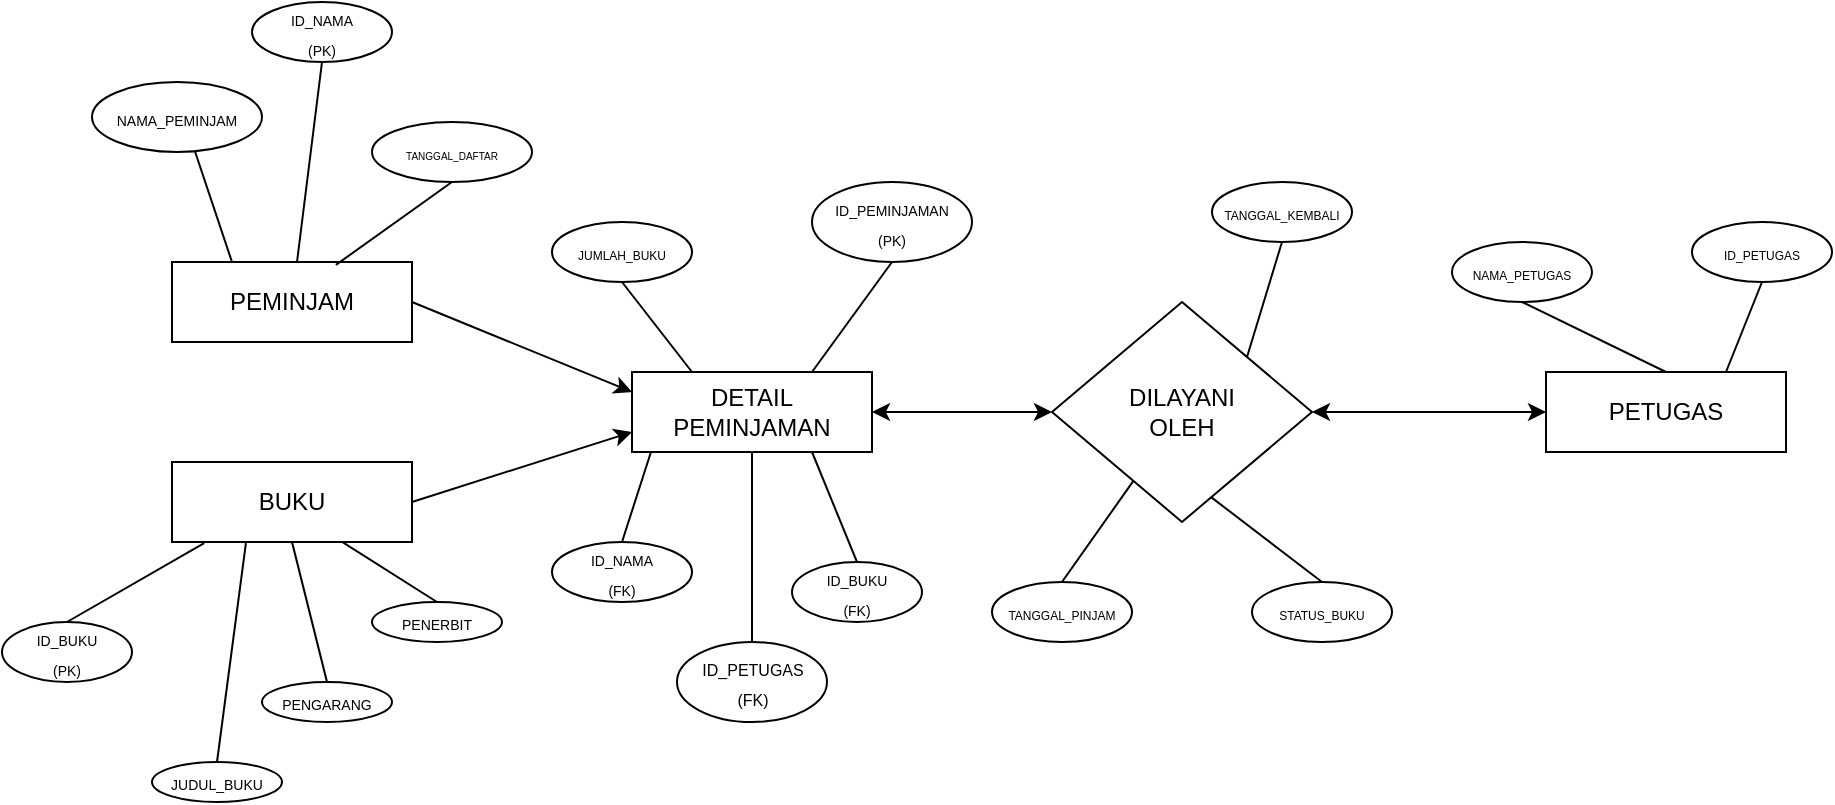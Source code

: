<mxfile version="27.0.3">
  <diagram name="Halaman-1" id="2apHOt6Ht9bQIbDa9D6R">
    <mxGraphModel dx="1853" dy="601" grid="1" gridSize="10" guides="1" tooltips="1" connect="1" arrows="1" fold="1" page="1" pageScale="1" pageWidth="827" pageHeight="1169" math="0" shadow="0">
      <root>
        <mxCell id="0" />
        <mxCell id="1" parent="0" />
        <mxCell id="4xUSY2GAOdol_JTtOx8K-1" value="PEMINJAM" style="rounded=0;whiteSpace=wrap;html=1;" parent="1" vertex="1">
          <mxGeometry x="20" y="550" width="120" height="40" as="geometry" />
        </mxCell>
        <mxCell id="4xUSY2GAOdol_JTtOx8K-2" value="BUKU" style="rounded=0;whiteSpace=wrap;html=1;" parent="1" vertex="1">
          <mxGeometry x="20" y="650" width="120" height="40" as="geometry" />
        </mxCell>
        <mxCell id="4xUSY2GAOdol_JTtOx8K-4" value="PETUGAS" style="rounded=0;whiteSpace=wrap;html=1;" parent="1" vertex="1">
          <mxGeometry x="707" y="605" width="120" height="40" as="geometry" />
        </mxCell>
        <mxCell id="-kUw-GEuccPq43ukdi2n-28" value="" style="edgeStyle=orthogonalEdgeStyle;rounded=0;orthogonalLoop=1;jettySize=auto;html=1;startArrow=classic;startFill=1;entryX=0;entryY=0.5;entryDx=0;entryDy=0;" edge="1" parent="1" source="4xUSY2GAOdol_JTtOx8K-5" target="-kUw-GEuccPq43ukdi2n-20">
          <mxGeometry relative="1" as="geometry">
            <mxPoint x="414" y="625" as="targetPoint" />
          </mxGeometry>
        </mxCell>
        <mxCell id="4xUSY2GAOdol_JTtOx8K-5" value="DETAIL PEMINJAMAN" style="rounded=0;whiteSpace=wrap;html=1;" parent="1" vertex="1">
          <mxGeometry x="250" y="605" width="120" height="40" as="geometry" />
        </mxCell>
        <mxCell id="4xUSY2GAOdol_JTtOx8K-7" value="&lt;span style=&quot;font-size: 7px;&quot;&gt;ID_NAMA&lt;/span&gt;&lt;div&gt;&lt;span style=&quot;font-size: 7px;&quot;&gt;(PK)&lt;/span&gt;&lt;/div&gt;" style="ellipse;whiteSpace=wrap;html=1;" parent="1" vertex="1">
          <mxGeometry x="60" y="420" width="70" height="30" as="geometry" />
        </mxCell>
        <mxCell id="4xUSY2GAOdol_JTtOx8K-8" value="" style="endArrow=none;html=1;rounded=0;entryX=0.607;entryY=1.079;entryDx=0;entryDy=0;entryPerimeter=0;exitX=0.25;exitY=0;exitDx=0;exitDy=0;" parent="1" source="4xUSY2GAOdol_JTtOx8K-1" edge="1">
          <mxGeometry width="50" height="50" relative="1" as="geometry">
            <mxPoint x="90" y="546" as="sourcePoint" />
            <mxPoint x="31.595" y="495.005" as="targetPoint" />
            <Array as="points" />
          </mxGeometry>
        </mxCell>
        <mxCell id="4xUSY2GAOdol_JTtOx8K-9" value="&lt;span style=&quot;font-size: 7px;&quot;&gt;NAMA_PEMINJAM&lt;/span&gt;" style="ellipse;whiteSpace=wrap;html=1;" parent="1" vertex="1">
          <mxGeometry x="-20" y="460" width="85" height="35" as="geometry" />
        </mxCell>
        <mxCell id="4xUSY2GAOdol_JTtOx8K-10" value="&lt;font style=&quot;font-size: 5px;&quot;&gt;TANGGAL_DAFTAR&lt;/font&gt;" style="ellipse;whiteSpace=wrap;html=1;" parent="1" vertex="1">
          <mxGeometry x="120" y="480" width="80" height="30" as="geometry" />
        </mxCell>
        <mxCell id="4xUSY2GAOdol_JTtOx8K-23" value="" style="endArrow=none;html=1;rounded=0;entryX=1;entryY=0.5;entryDx=0;entryDy=0;exitX=0;exitY=0.25;exitDx=0;exitDy=0;startArrow=classic;startFill=1;endFill=1;" parent="1" source="4xUSY2GAOdol_JTtOx8K-5" target="4xUSY2GAOdol_JTtOx8K-1" edge="1">
          <mxGeometry width="50" height="50" relative="1" as="geometry">
            <mxPoint x="115" y="570" as="sourcePoint" />
            <mxPoint x="270" y="270" as="targetPoint" />
          </mxGeometry>
        </mxCell>
        <mxCell id="4xUSY2GAOdol_JTtOx8K-26" value="&lt;span style=&quot;font-size: 7px;&quot;&gt;ID_BUKU&lt;/span&gt;&lt;div&gt;&lt;span style=&quot;font-size: 7px;&quot;&gt;(PK)&lt;/span&gt;&lt;/div&gt;" style="ellipse;whiteSpace=wrap;html=1;" parent="1" vertex="1">
          <mxGeometry x="-65" y="730" width="65" height="30" as="geometry" />
        </mxCell>
        <mxCell id="4xUSY2GAOdol_JTtOx8K-28" value="&lt;span style=&quot;font-size: 7px;&quot;&gt;JUDUL_BUKU&lt;/span&gt;" style="ellipse;whiteSpace=wrap;html=1;" parent="1" vertex="1">
          <mxGeometry x="10" y="800" width="65" height="20" as="geometry" />
        </mxCell>
        <mxCell id="4xUSY2GAOdol_JTtOx8K-29" value="" style="endArrow=none;html=1;rounded=0;entryX=0.5;entryY=0;entryDx=0;entryDy=0;exitX=0.308;exitY=1.015;exitDx=0;exitDy=0;exitPerimeter=0;" parent="1" target="4xUSY2GAOdol_JTtOx8K-28" edge="1" source="4xUSY2GAOdol_JTtOx8K-2">
          <mxGeometry width="50" height="50" relative="1" as="geometry">
            <mxPoint x="270" y="211.905" as="sourcePoint" />
            <mxPoint x="243" y="190" as="targetPoint" />
          </mxGeometry>
        </mxCell>
        <mxCell id="4xUSY2GAOdol_JTtOx8K-30" value="&lt;span style=&quot;font-size: 7px;&quot;&gt;PENGARANG&lt;/span&gt;" style="ellipse;whiteSpace=wrap;html=1;" parent="1" vertex="1">
          <mxGeometry x="65" y="760" width="65" height="20" as="geometry" />
        </mxCell>
        <mxCell id="4xUSY2GAOdol_JTtOx8K-31" value="" style="endArrow=none;html=1;rounded=0;entryX=0.5;entryY=0;entryDx=0;entryDy=0;exitX=0.5;exitY=1;exitDx=0;exitDy=0;" parent="1" target="4xUSY2GAOdol_JTtOx8K-30" edge="1" source="4xUSY2GAOdol_JTtOx8K-2">
          <mxGeometry width="50" height="50" relative="1" as="geometry">
            <mxPoint x="300" y="200" as="sourcePoint" />
            <mxPoint x="283" y="150" as="targetPoint" />
          </mxGeometry>
        </mxCell>
        <mxCell id="4xUSY2GAOdol_JTtOx8K-32" value="&lt;span style=&quot;font-size: 7px;&quot;&gt;PENERBIT&lt;/span&gt;" style="ellipse;whiteSpace=wrap;html=1;" parent="1" vertex="1">
          <mxGeometry x="120" y="720" width="65" height="20" as="geometry" />
        </mxCell>
        <mxCell id="4xUSY2GAOdol_JTtOx8K-42" value="&lt;font style=&quot;font-size: 6px;&quot;&gt;ID_PETUGAS&lt;/font&gt;" style="ellipse;whiteSpace=wrap;html=1;" parent="1" vertex="1">
          <mxGeometry x="780" y="530" width="70" height="30" as="geometry" />
        </mxCell>
        <mxCell id="4xUSY2GAOdol_JTtOx8K-43" value="" style="endArrow=none;html=1;rounded=0;entryX=0.5;entryY=1;entryDx=0;entryDy=0;exitX=0.75;exitY=0;exitDx=0;exitDy=0;" parent="1" source="4xUSY2GAOdol_JTtOx8K-4" target="4xUSY2GAOdol_JTtOx8K-42" edge="1">
          <mxGeometry width="50" height="50" relative="1" as="geometry">
            <mxPoint x="510" y="210" as="sourcePoint" />
            <mxPoint x="555" y="130" as="targetPoint" />
          </mxGeometry>
        </mxCell>
        <mxCell id="4xUSY2GAOdol_JTtOx8K-44" value="&lt;font style=&quot;font-size: 6px;&quot;&gt;NAMA_PETUGAS&lt;/font&gt;" style="ellipse;whiteSpace=wrap;html=1;" parent="1" vertex="1">
          <mxGeometry x="660" y="540" width="70" height="30" as="geometry" />
        </mxCell>
        <mxCell id="4xUSY2GAOdol_JTtOx8K-45" value="" style="endArrow=none;html=1;rounded=0;entryX=0.5;entryY=0;entryDx=0;entryDy=0;exitX=0.5;exitY=1;exitDx=0;exitDy=0;" parent="1" source="4xUSY2GAOdol_JTtOx8K-44" target="4xUSY2GAOdol_JTtOx8K-4" edge="1">
          <mxGeometry width="50" height="50" relative="1" as="geometry">
            <mxPoint x="754.58" y="304" as="sourcePoint" />
            <mxPoint x="754.58" y="240" as="targetPoint" />
          </mxGeometry>
        </mxCell>
        <mxCell id="-kUw-GEuccPq43ukdi2n-2" value="" style="endArrow=none;html=1;rounded=0;entryX=0.5;entryY=0;entryDx=0;entryDy=0;exitX=0.079;exitY=1;exitDx=0;exitDy=0;startArrow=none;startFill=0;exitPerimeter=0;" edge="1" parent="1" source="4xUSY2GAOdol_JTtOx8K-5" target="-kUw-GEuccPq43ukdi2n-33">
          <mxGeometry width="50" height="50" relative="1" as="geometry">
            <mxPoint x="380" y="330" as="sourcePoint" />
            <mxPoint x="232.5" y="690" as="targetPoint" />
          </mxGeometry>
        </mxCell>
        <mxCell id="-kUw-GEuccPq43ukdi2n-4" value="" style="endArrow=none;html=1;rounded=0;entryX=0.5;entryY=0;entryDx=0;entryDy=0;exitX=0.75;exitY=1;exitDx=0;exitDy=0;startArrow=none;startFill=0;" edge="1" parent="1" source="4xUSY2GAOdol_JTtOx8K-5">
          <mxGeometry width="50" height="50" relative="1" as="geometry">
            <mxPoint x="359" y="370" as="sourcePoint" />
            <mxPoint x="362.5" y="700" as="targetPoint" />
          </mxGeometry>
        </mxCell>
        <mxCell id="-kUw-GEuccPq43ukdi2n-5" value="&lt;font style=&quot;font-size: 7px;&quot;&gt;ID_PEMINJAMAN&lt;/font&gt;&lt;div&gt;&lt;font style=&quot;font-size: 7px;&quot;&gt;(PK)&lt;/font&gt;&lt;/div&gt;" style="ellipse;whiteSpace=wrap;html=1;" vertex="1" parent="1">
          <mxGeometry x="340" y="510" width="80" height="40" as="geometry" />
        </mxCell>
        <mxCell id="-kUw-GEuccPq43ukdi2n-6" value="" style="endArrow=none;html=1;rounded=0;entryX=0.5;entryY=1;entryDx=0;entryDy=0;exitX=0.75;exitY=0;exitDx=0;exitDy=0;startArrow=none;startFill=0;" edge="1" parent="1" source="4xUSY2GAOdol_JTtOx8K-5" target="-kUw-GEuccPq43ukdi2n-5">
          <mxGeometry width="50" height="50" relative="1" as="geometry">
            <mxPoint x="380" y="370" as="sourcePoint" />
            <mxPoint x="383" y="410" as="targetPoint" />
          </mxGeometry>
        </mxCell>
        <mxCell id="-kUw-GEuccPq43ukdi2n-7" value="&lt;font style=&quot;font-size: 8px;&quot;&gt;ID_PETUGAS&lt;/font&gt;&lt;div&gt;&lt;font style=&quot;font-size: 8px;&quot;&gt;(FK)&lt;/font&gt;&lt;/div&gt;" style="ellipse;whiteSpace=wrap;html=1;" vertex="1" parent="1">
          <mxGeometry x="272.5" y="740" width="75" height="40" as="geometry" />
        </mxCell>
        <mxCell id="-kUw-GEuccPq43ukdi2n-8" value="" style="endArrow=none;html=1;rounded=0;entryX=0.5;entryY=0;entryDx=0;entryDy=0;exitX=0.5;exitY=1;exitDx=0;exitDy=0;startArrow=none;startFill=0;" edge="1" parent="1" source="4xUSY2GAOdol_JTtOx8K-5" target="-kUw-GEuccPq43ukdi2n-7">
          <mxGeometry width="50" height="50" relative="1" as="geometry">
            <mxPoint x="410" y="370" as="sourcePoint" />
            <mxPoint x="460" y="410" as="targetPoint" />
          </mxGeometry>
        </mxCell>
        <mxCell id="-kUw-GEuccPq43ukdi2n-9" value="&lt;font style=&quot;font-size: 6px;&quot;&gt;JUMLAH_BUKU&lt;/font&gt;" style="ellipse;whiteSpace=wrap;html=1;" vertex="1" parent="1">
          <mxGeometry x="210" y="530" width="70" height="30" as="geometry" />
        </mxCell>
        <mxCell id="-kUw-GEuccPq43ukdi2n-10" value="" style="endArrow=none;html=1;rounded=0;entryX=0.5;entryY=1;entryDx=0;entryDy=0;exitX=0.25;exitY=0;exitDx=0;exitDy=0;startArrow=none;startFill=0;" edge="1" parent="1" source="4xUSY2GAOdol_JTtOx8K-5" target="-kUw-GEuccPq43ukdi2n-9">
          <mxGeometry width="50" height="50" relative="1" as="geometry">
            <mxPoint x="410" y="370" as="sourcePoint" />
            <mxPoint x="460" y="410" as="targetPoint" />
          </mxGeometry>
        </mxCell>
        <mxCell id="-kUw-GEuccPq43ukdi2n-12" value="" style="endArrow=none;html=1;rounded=0;exitX=0.5;exitY=1;exitDx=0;exitDy=0;" edge="1" parent="1" source="4xUSY2GAOdol_JTtOx8K-7" target="4xUSY2GAOdol_JTtOx8K-1">
          <mxGeometry width="50" height="50" relative="1" as="geometry">
            <mxPoint x="63" y="405" as="sourcePoint" />
            <mxPoint x="79" y="480" as="targetPoint" />
            <Array as="points" />
          </mxGeometry>
        </mxCell>
        <mxCell id="-kUw-GEuccPq43ukdi2n-14" value="" style="endArrow=none;html=1;rounded=0;exitX=0.5;exitY=1;exitDx=0;exitDy=0;entryX=0.683;entryY=0.036;entryDx=0;entryDy=0;entryPerimeter=0;" edge="1" parent="1" source="4xUSY2GAOdol_JTtOx8K-10" target="4xUSY2GAOdol_JTtOx8K-1">
          <mxGeometry width="50" height="50" relative="1" as="geometry">
            <mxPoint x="125" y="460" as="sourcePoint" />
            <mxPoint x="125" y="480" as="targetPoint" />
            <Array as="points" />
          </mxGeometry>
        </mxCell>
        <mxCell id="-kUw-GEuccPq43ukdi2n-15" value="" style="endArrow=classic;html=1;rounded=0;exitX=1;exitY=0.5;exitDx=0;exitDy=0;startArrow=none;startFill=0;entryX=0;entryY=0.75;entryDx=0;entryDy=0;endFill=1;" edge="1" parent="1" source="4xUSY2GAOdol_JTtOx8K-2" target="4xUSY2GAOdol_JTtOx8K-5">
          <mxGeometry width="50" height="50" relative="1" as="geometry">
            <mxPoint x="125" y="580" as="sourcePoint" />
            <mxPoint x="115" y="680" as="targetPoint" />
          </mxGeometry>
        </mxCell>
        <mxCell id="-kUw-GEuccPq43ukdi2n-16" value="" style="endArrow=none;html=1;rounded=0;exitX=0.5;exitY=0;exitDx=0;exitDy=0;startArrow=none;startFill=0;entryX=0.134;entryY=1.014;entryDx=0;entryDy=0;entryPerimeter=0;" edge="1" parent="1" source="4xUSY2GAOdol_JTtOx8K-26" target="4xUSY2GAOdol_JTtOx8K-2">
          <mxGeometry width="50" height="50" relative="1" as="geometry">
            <mxPoint x="125" y="750" as="sourcePoint" />
            <mxPoint x="125" y="690" as="targetPoint" />
          </mxGeometry>
        </mxCell>
        <mxCell id="-kUw-GEuccPq43ukdi2n-18" value="" style="endArrow=none;html=1;rounded=0;entryX=0.5;entryY=0;entryDx=0;entryDy=0;exitX=0.712;exitY=1.005;exitDx=0;exitDy=0;exitPerimeter=0;" edge="1" parent="1" source="4xUSY2GAOdol_JTtOx8K-2" target="4xUSY2GAOdol_JTtOx8K-32">
          <mxGeometry width="50" height="50" relative="1" as="geometry">
            <mxPoint x="125" y="790" as="sourcePoint" />
            <mxPoint x="153" y="850" as="targetPoint" />
          </mxGeometry>
        </mxCell>
        <mxCell id="-kUw-GEuccPq43ukdi2n-19" style="edgeStyle=orthogonalEdgeStyle;rounded=0;orthogonalLoop=1;jettySize=auto;html=1;exitX=0.5;exitY=1;exitDx=0;exitDy=0;" edge="1" parent="1" source="4xUSY2GAOdol_JTtOx8K-5" target="4xUSY2GAOdol_JTtOx8K-5">
          <mxGeometry relative="1" as="geometry" />
        </mxCell>
        <mxCell id="-kUw-GEuccPq43ukdi2n-20" value="&lt;div&gt;DILAYANI&lt;/div&gt;&lt;div&gt;OLEH&lt;/div&gt;" style="rhombus;whiteSpace=wrap;html=1;" vertex="1" parent="1">
          <mxGeometry x="460" y="570" width="130" height="110" as="geometry" />
        </mxCell>
        <mxCell id="-kUw-GEuccPq43ukdi2n-22" value="" style="endArrow=classic;html=1;rounded=0;startArrow=classic;startFill=1;entryX=0;entryY=0.5;entryDx=0;entryDy=0;exitX=1;exitY=0.5;exitDx=0;exitDy=0;endFill=1;" edge="1" parent="1" source="-kUw-GEuccPq43ukdi2n-20" target="4xUSY2GAOdol_JTtOx8K-4">
          <mxGeometry width="50" height="50" relative="1" as="geometry">
            <mxPoint x="544" y="635" as="sourcePoint" />
            <mxPoint x="610" y="635" as="targetPoint" />
          </mxGeometry>
        </mxCell>
        <mxCell id="-kUw-GEuccPq43ukdi2n-23" value="&lt;font style=&quot;font-size: 6px;&quot;&gt;STATUS_BUKU&lt;/font&gt;" style="ellipse;whiteSpace=wrap;html=1;" vertex="1" parent="1">
          <mxGeometry x="560" y="710" width="70" height="30" as="geometry" />
        </mxCell>
        <mxCell id="-kUw-GEuccPq43ukdi2n-24" value="" style="endArrow=none;html=1;rounded=0;entryX=0.5;entryY=0;entryDx=0;entryDy=0;exitX=0.613;exitY=0.888;exitDx=0;exitDy=0;exitPerimeter=0;" edge="1" parent="1" source="-kUw-GEuccPq43ukdi2n-20" target="-kUw-GEuccPq43ukdi2n-23">
          <mxGeometry width="50" height="50" relative="1" as="geometry">
            <mxPoint x="690" y="675" as="sourcePoint" />
            <mxPoint x="715" y="720" as="targetPoint" />
          </mxGeometry>
        </mxCell>
        <mxCell id="-kUw-GEuccPq43ukdi2n-25" value="" style="endArrow=none;html=1;rounded=0;entryX=0.5;entryY=0;entryDx=0;entryDy=0;" edge="1" parent="1" source="-kUw-GEuccPq43ukdi2n-20" target="-kUw-GEuccPq43ukdi2n-26">
          <mxGeometry width="50" height="50" relative="1" as="geometry">
            <mxPoint x="690" y="678" as="sourcePoint" />
            <mxPoint x="725" y="730" as="targetPoint" />
          </mxGeometry>
        </mxCell>
        <mxCell id="-kUw-GEuccPq43ukdi2n-26" value="&lt;font style=&quot;font-size: 6px;&quot;&gt;TANGGAL_PINJAM&lt;/font&gt;" style="ellipse;whiteSpace=wrap;html=1;" vertex="1" parent="1">
          <mxGeometry x="430" y="710" width="70" height="30" as="geometry" />
        </mxCell>
        <mxCell id="-kUw-GEuccPq43ukdi2n-29" value="&lt;span style=&quot;font-size: 6px;&quot;&gt;TANGGAL_KEMBALI&lt;/span&gt;" style="ellipse;whiteSpace=wrap;html=1;" vertex="1" parent="1">
          <mxGeometry x="540" y="510" width="70" height="30" as="geometry" />
        </mxCell>
        <mxCell id="-kUw-GEuccPq43ukdi2n-30" value="" style="endArrow=none;html=1;rounded=0;entryX=0.5;entryY=1;entryDx=0;entryDy=0;exitX=1;exitY=0;exitDx=0;exitDy=0;" edge="1" parent="1" source="-kUw-GEuccPq43ukdi2n-20" target="-kUw-GEuccPq43ukdi2n-29">
          <mxGeometry width="50" height="50" relative="1" as="geometry">
            <mxPoint x="550" y="678" as="sourcePoint" />
            <mxPoint x="605" y="720" as="targetPoint" />
          </mxGeometry>
        </mxCell>
        <mxCell id="-kUw-GEuccPq43ukdi2n-32" value="&lt;span style=&quot;font-size: 7px;&quot;&gt;ID_BUKU&lt;/span&gt;&lt;div&gt;&lt;span style=&quot;font-size: 7px;&quot;&gt;(FK)&lt;/span&gt;&lt;/div&gt;" style="ellipse;whiteSpace=wrap;html=1;" vertex="1" parent="1">
          <mxGeometry x="330" y="700" width="65" height="30" as="geometry" />
        </mxCell>
        <mxCell id="-kUw-GEuccPq43ukdi2n-33" value="&lt;span style=&quot;font-size: 7px;&quot;&gt;ID_NAMA&lt;/span&gt;&lt;div&gt;&lt;span style=&quot;font-size: 7px;&quot;&gt;(FK)&lt;/span&gt;&lt;/div&gt;" style="ellipse;whiteSpace=wrap;html=1;" vertex="1" parent="1">
          <mxGeometry x="210" y="690" width="70" height="30" as="geometry" />
        </mxCell>
      </root>
    </mxGraphModel>
  </diagram>
</mxfile>
